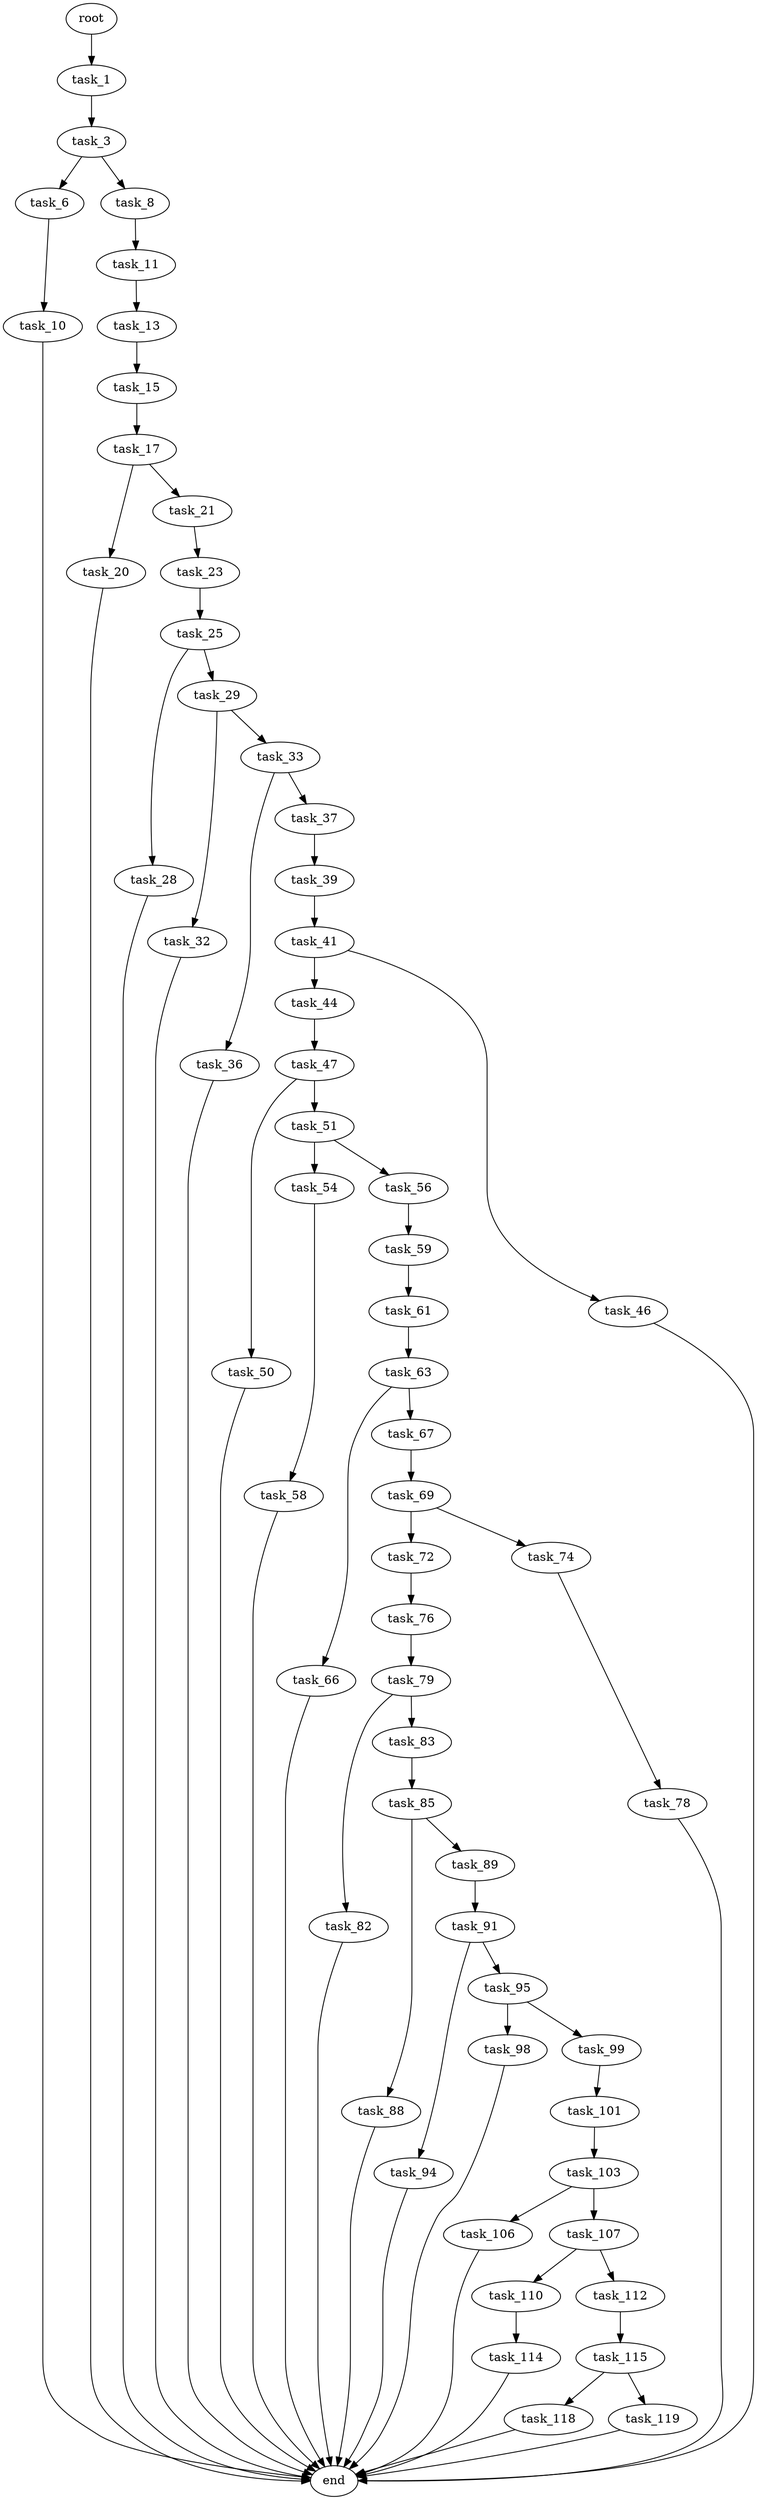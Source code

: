digraph G {
  root [size="0.000000"];
  task_1 [size="6644013001.000000"];
  task_3 [size="1617171983.000000"];
  task_6 [size="19771277636.000000"];
  task_8 [size="197289595088.000000"];
  task_10 [size="1911868041.000000"];
  task_11 [size="209174512391.000000"];
  task_13 [size="231928233984.000000"];
  task_15 [size="134217728000.000000"];
  task_17 [size="368293445632.000000"];
  task_20 [size="368293445632.000000"];
  task_21 [size="68719476736.000000"];
  task_23 [size="28991029248.000000"];
  task_25 [size="237647087596.000000"];
  task_28 [size="134217728000.000000"];
  task_29 [size="863100389.000000"];
  task_32 [size="4703741502.000000"];
  task_33 [size="1073741824000.000000"];
  task_36 [size="10750997733.000000"];
  task_37 [size="549755813888.000000"];
  task_39 [size="249297427029.000000"];
  task_41 [size="50401970270.000000"];
  task_44 [size="15944356560.000000"];
  task_46 [size="1073741824000.000000"];
  task_47 [size="891563152827.000000"];
  task_50 [size="117231827940.000000"];
  task_51 [size="43504267474.000000"];
  task_54 [size="3841307700.000000"];
  task_56 [size="7302036207.000000"];
  task_58 [size="68719476736.000000"];
  task_59 [size="68719476736.000000"];
  task_61 [size="8589934592.000000"];
  task_63 [size="96657652084.000000"];
  task_66 [size="782757789696.000000"];
  task_67 [size="563179683855.000000"];
  task_69 [size="8589934592.000000"];
  task_72 [size="231928233984.000000"];
  task_74 [size="398188930199.000000"];
  task_76 [size="549755813888.000000"];
  task_78 [size="354212878184.000000"];
  task_79 [size="8589934592.000000"];
  task_82 [size="368293445632.000000"];
  task_83 [size="9915389856.000000"];
  task_85 [size="1034404382513.000000"];
  task_88 [size="1969412056.000000"];
  task_89 [size="134217728000.000000"];
  task_91 [size="88948576642.000000"];
  task_94 [size="549755813888.000000"];
  task_95 [size="52898271063.000000"];
  task_98 [size="4373925878.000000"];
  task_99 [size="8589934592.000000"];
  task_101 [size="77181562624.000000"];
  task_103 [size="10429515092.000000"];
  task_106 [size="664791111536.000000"];
  task_107 [size="7906995904.000000"];
  task_110 [size="68719476736.000000"];
  task_112 [size="29555063356.000000"];
  task_114 [size="134217728000.000000"];
  task_115 [size="29124338210.000000"];
  task_118 [size="83429448732.000000"];
  task_119 [size="39512395827.000000"];
  end [size="0.000000"];

  root -> task_1 [size="1.000000"];
  task_1 -> task_3 [size="134217728.000000"];
  task_3 -> task_6 [size="33554432.000000"];
  task_3 -> task_8 [size="33554432.000000"];
  task_6 -> task_10 [size="411041792.000000"];
  task_8 -> task_11 [size="134217728.000000"];
  task_10 -> end [size="1.000000"];
  task_11 -> task_13 [size="301989888.000000"];
  task_13 -> task_15 [size="301989888.000000"];
  task_15 -> task_17 [size="209715200.000000"];
  task_17 -> task_20 [size="411041792.000000"];
  task_17 -> task_21 [size="411041792.000000"];
  task_20 -> end [size="1.000000"];
  task_21 -> task_23 [size="134217728.000000"];
  task_23 -> task_25 [size="75497472.000000"];
  task_25 -> task_28 [size="536870912.000000"];
  task_25 -> task_29 [size="536870912.000000"];
  task_28 -> end [size="1.000000"];
  task_29 -> task_32 [size="33554432.000000"];
  task_29 -> task_33 [size="33554432.000000"];
  task_32 -> end [size="1.000000"];
  task_33 -> task_36 [size="838860800.000000"];
  task_33 -> task_37 [size="838860800.000000"];
  task_36 -> end [size="1.000000"];
  task_37 -> task_39 [size="536870912.000000"];
  task_39 -> task_41 [size="536870912.000000"];
  task_41 -> task_44 [size="838860800.000000"];
  task_41 -> task_46 [size="838860800.000000"];
  task_44 -> task_47 [size="411041792.000000"];
  task_46 -> end [size="1.000000"];
  task_47 -> task_50 [size="838860800.000000"];
  task_47 -> task_51 [size="838860800.000000"];
  task_50 -> end [size="1.000000"];
  task_51 -> task_54 [size="75497472.000000"];
  task_51 -> task_56 [size="75497472.000000"];
  task_54 -> task_58 [size="301989888.000000"];
  task_56 -> task_59 [size="679477248.000000"];
  task_58 -> end [size="1.000000"];
  task_59 -> task_61 [size="134217728.000000"];
  task_61 -> task_63 [size="33554432.000000"];
  task_63 -> task_66 [size="75497472.000000"];
  task_63 -> task_67 [size="75497472.000000"];
  task_66 -> end [size="1.000000"];
  task_67 -> task_69 [size="679477248.000000"];
  task_69 -> task_72 [size="33554432.000000"];
  task_69 -> task_74 [size="33554432.000000"];
  task_72 -> task_76 [size="301989888.000000"];
  task_74 -> task_78 [size="838860800.000000"];
  task_76 -> task_79 [size="536870912.000000"];
  task_78 -> end [size="1.000000"];
  task_79 -> task_82 [size="33554432.000000"];
  task_79 -> task_83 [size="33554432.000000"];
  task_82 -> end [size="1.000000"];
  task_83 -> task_85 [size="536870912.000000"];
  task_85 -> task_88 [size="838860800.000000"];
  task_85 -> task_89 [size="838860800.000000"];
  task_88 -> end [size="1.000000"];
  task_89 -> task_91 [size="209715200.000000"];
  task_91 -> task_94 [size="75497472.000000"];
  task_91 -> task_95 [size="75497472.000000"];
  task_94 -> end [size="1.000000"];
  task_95 -> task_98 [size="134217728.000000"];
  task_95 -> task_99 [size="134217728.000000"];
  task_98 -> end [size="1.000000"];
  task_99 -> task_101 [size="33554432.000000"];
  task_101 -> task_103 [size="75497472.000000"];
  task_103 -> task_106 [size="679477248.000000"];
  task_103 -> task_107 [size="679477248.000000"];
  task_106 -> end [size="1.000000"];
  task_107 -> task_110 [size="134217728.000000"];
  task_107 -> task_112 [size="134217728.000000"];
  task_110 -> task_114 [size="134217728.000000"];
  task_112 -> task_115 [size="679477248.000000"];
  task_114 -> end [size="1.000000"];
  task_115 -> task_118 [size="536870912.000000"];
  task_115 -> task_119 [size="536870912.000000"];
  task_118 -> end [size="1.000000"];
  task_119 -> end [size="1.000000"];
}
